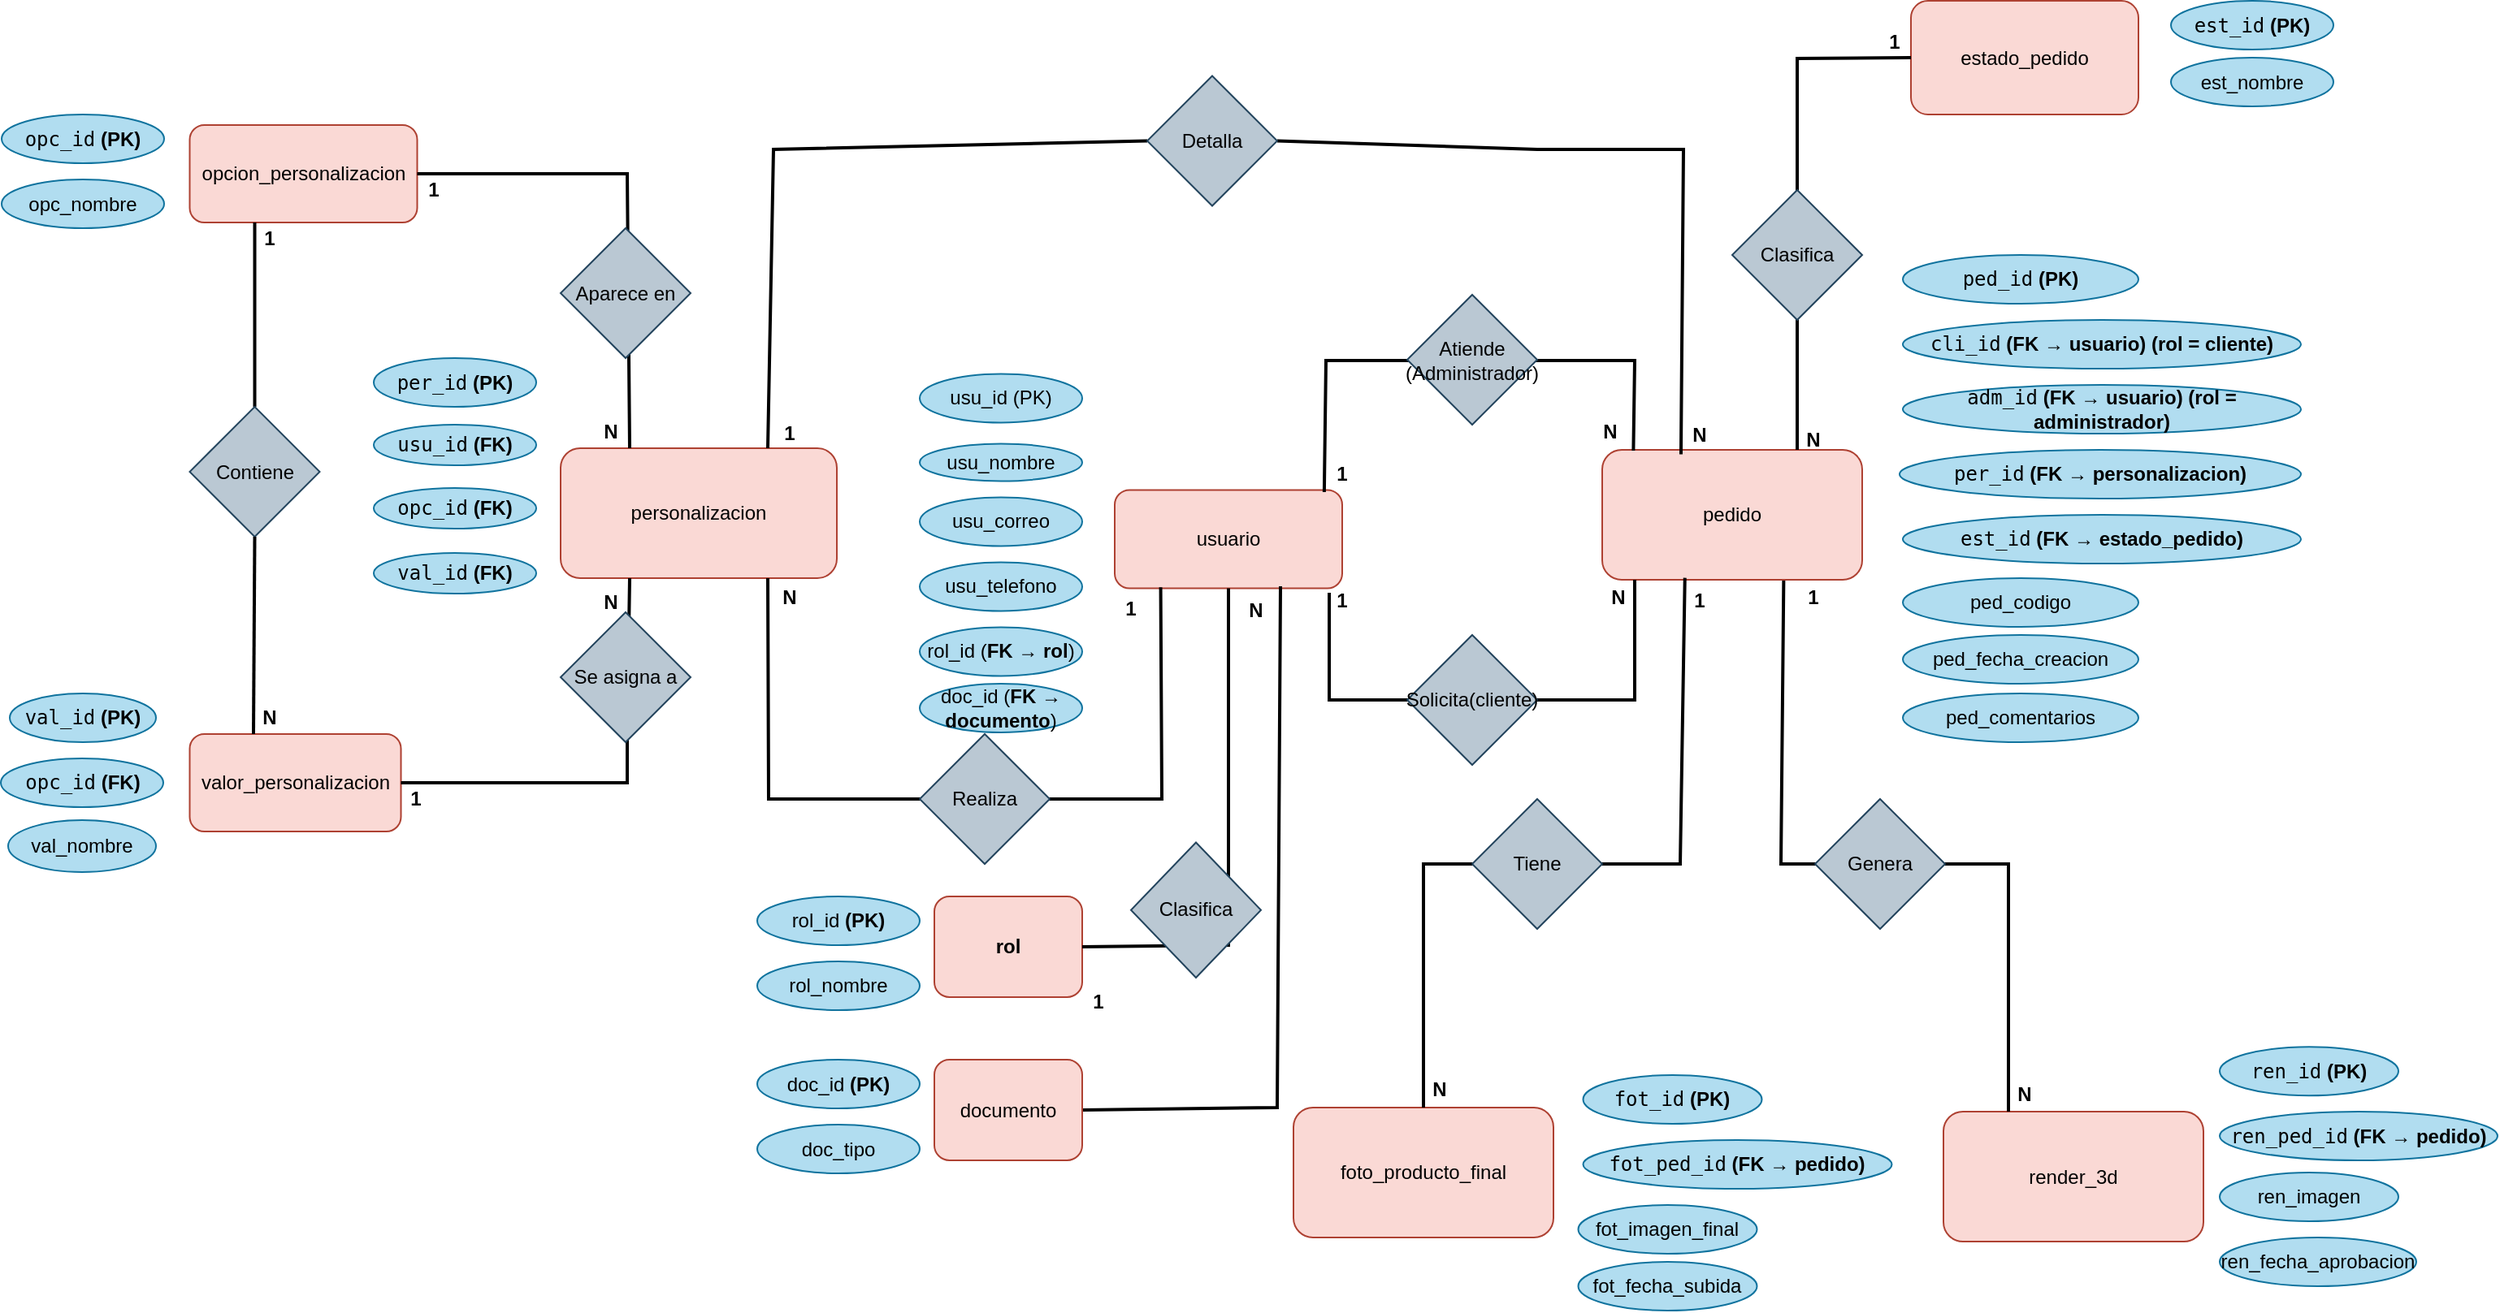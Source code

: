 <mxfile version="27.0.6">
  <diagram name="Página-1" id="IZ9aaX0CL8ISWYpzeLji">
    <mxGraphModel dx="1665" dy="1946" grid="1" gridSize="10" guides="1" tooltips="1" connect="1" arrows="1" fold="1" page="1" pageScale="1" pageWidth="827" pageHeight="1169" math="0" shadow="0">
      <root>
        <mxCell id="0" />
        <mxCell id="1" parent="0" />
        <mxCell id="XxPVWchY2s5UTxcfIhzu-47" style="edgeStyle=orthogonalEdgeStyle;rounded=0;orthogonalLoop=1;jettySize=auto;html=1;exitX=0.5;exitY=1;exitDx=0;exitDy=0;" parent="1" edge="1">
          <mxGeometry relative="1" as="geometry">
            <mxPoint x="972.75" y="-474.5" as="sourcePoint" />
            <mxPoint x="972.75" y="-474.5" as="targetPoint" />
          </mxGeometry>
        </mxCell>
        <mxCell id="C6trESYmQw4pcrg69I6m-8" value="&lt;div&gt;pedido&lt;/div&gt;" style="rounded=1;whiteSpace=wrap;html=1;fillColor=#fad9d5;strokeColor=#ae4132;" parent="1" vertex="1">
          <mxGeometry x="1070" y="-775" width="160" height="80" as="geometry" />
        </mxCell>
        <mxCell id="C6trESYmQw4pcrg69I6m-11" value="personalizacion" style="rounded=1;whiteSpace=wrap;html=1;fillColor=#fad9d5;strokeColor=#ae4132;" parent="1" vertex="1">
          <mxGeometry x="429" y="-776" width="170" height="80" as="geometry" />
        </mxCell>
        <mxCell id="C6trESYmQw4pcrg69I6m-14" value="&lt;div&gt;foto_producto_final&lt;/div&gt;" style="rounded=1;whiteSpace=wrap;html=1;fillColor=#fad9d5;strokeColor=#ae4132;" parent="1" vertex="1">
          <mxGeometry x="880" y="-370" width="160" height="80" as="geometry" />
        </mxCell>
        <mxCell id="C6trESYmQw4pcrg69I6m-17" value="&lt;div&gt;render_3d&lt;/div&gt;" style="rounded=1;whiteSpace=wrap;html=1;fillColor=#fad9d5;strokeColor=#ae4132;" parent="1" vertex="1">
          <mxGeometry x="1280" y="-367.5" width="160" height="80" as="geometry" />
        </mxCell>
        <mxCell id="C6trESYmQw4pcrg69I6m-18" value="&lt;div&gt;usuario&lt;/div&gt;" style="rounded=1;whiteSpace=wrap;html=1;fillColor=#fad9d5;strokeColor=#ae4132;" parent="1" vertex="1">
          <mxGeometry x="770" y="-750.25" width="140" height="60.5" as="geometry" />
        </mxCell>
        <mxCell id="C6trESYmQw4pcrg69I6m-19" value="usu_nombre" style="ellipse;whiteSpace=wrap;html=1;fillColor=#b1ddf0;strokeColor=#10739e;" parent="1" vertex="1">
          <mxGeometry x="650" y="-778.75" width="100" height="23" as="geometry" />
        </mxCell>
        <mxCell id="C6trESYmQw4pcrg69I6m-20" value="usu_correo" style="ellipse;whiteSpace=wrap;html=1;fillColor=#b1ddf0;strokeColor=#10739e;" parent="1" vertex="1">
          <mxGeometry x="650" y="-745.75" width="100" height="30" as="geometry" />
        </mxCell>
        <mxCell id="C6trESYmQw4pcrg69I6m-21" value="usu_telefono" style="ellipse;whiteSpace=wrap;html=1;fillColor=#b1ddf0;strokeColor=#10739e;" parent="1" vertex="1">
          <mxGeometry x="650" y="-705.75" width="100" height="30" as="geometry" />
        </mxCell>
        <mxCell id="C6trESYmQw4pcrg69I6m-22" value="usu_id (PK)" style="ellipse;whiteSpace=wrap;html=1;fillColor=#b1ddf0;strokeColor=#10739e;" parent="1" vertex="1">
          <mxGeometry x="650" y="-821.75" width="100" height="30" as="geometry" />
        </mxCell>
        <mxCell id="C6trESYmQw4pcrg69I6m-23" value="rol_id (&lt;b&gt;FK → rol&lt;/b&gt;)" style="ellipse;whiteSpace=wrap;html=1;fillColor=#b1ddf0;strokeColor=#10739e;" parent="1" vertex="1">
          <mxGeometry x="650" y="-665.75" width="100" height="30" as="geometry" />
        </mxCell>
        <mxCell id="C6trESYmQw4pcrg69I6m-24" value="&lt;code data-end=&quot;754&quot; data-start=&quot;746&quot;&gt;usu_id&lt;/code&gt; &lt;strong data-end=&quot;773&quot; data-start=&quot;755&quot;&gt;(FK)&lt;/strong&gt;" style="ellipse;whiteSpace=wrap;html=1;fillColor=#b1ddf0;strokeColor=#10739e;" parent="1" vertex="1">
          <mxGeometry x="314" y="-790.5" width="100" height="25" as="geometry" />
        </mxCell>
        <mxCell id="C6trESYmQw4pcrg69I6m-25" value="&lt;code data-end=&quot;786&quot; data-start=&quot;778&quot;&gt;opc_id&lt;/code&gt; &lt;strong data-end=&quot;820&quot; data-start=&quot;787&quot;&gt;(FK)&lt;/strong&gt;" style="ellipse;whiteSpace=wrap;html=1;fillColor=#b1ddf0;strokeColor=#10739e;" parent="1" vertex="1">
          <mxGeometry x="314" y="-751.5" width="100" height="25" as="geometry" />
        </mxCell>
        <mxCell id="C6trESYmQw4pcrg69I6m-26" value="&lt;code data-end=&quot;833&quot; data-start=&quot;825&quot;&gt;val_id&lt;/code&gt; &lt;strong data-end=&quot;866&quot; data-start=&quot;834&quot;&gt;(FK&lt;/strong&gt;&lt;strong style=&quot;background-color: transparent; color: light-dark(rgb(0, 0, 0), rgb(255, 255, 255));&quot; data-end=&quot;866&quot; data-start=&quot;834&quot;&gt;)&lt;/strong&gt;" style="ellipse;whiteSpace=wrap;html=1;fillColor=#b1ddf0;strokeColor=#10739e;" parent="1" vertex="1">
          <mxGeometry x="314" y="-711.5" width="100" height="25" as="geometry" />
        </mxCell>
        <mxCell id="C6trESYmQw4pcrg69I6m-27" value="&lt;code data-end=&quot;732&quot; data-start=&quot;724&quot;&gt;per_id&lt;/code&gt; &lt;strong data-end=&quot;741&quot; data-start=&quot;733&quot;&gt;(PK)&lt;/strong&gt;" style="ellipse;whiteSpace=wrap;html=1;fillColor=#b1ddf0;strokeColor=#10739e;" parent="1" vertex="1">
          <mxGeometry x="314" y="-831.5" width="100" height="30" as="geometry" />
        </mxCell>
        <mxCell id="C6trESYmQw4pcrg69I6m-29" value="&lt;code data-end=&quot;1222&quot; data-start=&quot;1214&quot;&gt;ren_id&lt;/code&gt; &lt;strong data-end=&quot;1231&quot; data-start=&quot;1223&quot;&gt;(PK)&lt;/strong&gt;" style="ellipse;whiteSpace=wrap;html=1;fillColor=#b1ddf0;strokeColor=#10739e;" parent="1" vertex="1">
          <mxGeometry x="1450" y="-407.38" width="110" height="30" as="geometry" />
        </mxCell>
        <mxCell id="C6trESYmQw4pcrg69I6m-30" value="ren_imagen" style="ellipse;whiteSpace=wrap;html=1;fillColor=#b1ddf0;strokeColor=#10739e;" parent="1" vertex="1">
          <mxGeometry x="1450" y="-330" width="110" height="30" as="geometry" />
        </mxCell>
        <mxCell id="C6trESYmQw4pcrg69I6m-31" value="ren_fecha_aprobacion" style="ellipse;whiteSpace=wrap;html=1;fillColor=#b1ddf0;strokeColor=#10739e;" parent="1" vertex="1">
          <mxGeometry x="1450" y="-290" width="121" height="30" as="geometry" />
        </mxCell>
        <mxCell id="C6trESYmQw4pcrg69I6m-32" value="&lt;code data-end=&quot;969&quot; data-start=&quot;961&quot;&gt;ped_id&lt;/code&gt; &lt;strong data-end=&quot;978&quot; data-start=&quot;970&quot;&gt;(PK)&lt;/strong&gt;" style="ellipse;whiteSpace=wrap;html=1;fillColor=#b1ddf0;strokeColor=#10739e;" parent="1" vertex="1">
          <mxGeometry x="1255" y="-895" width="145" height="30" as="geometry" />
        </mxCell>
        <mxCell id="C6trESYmQw4pcrg69I6m-33" value="&lt;code data-end=&quot;991&quot; data-start=&quot;983&quot;&gt;cli_id&lt;/code&gt;&amp;nbsp;&lt;b&gt;(FK → usuario) (rol = cliente)&lt;/b&gt;" style="ellipse;whiteSpace=wrap;html=1;fillColor=#b1ddf0;strokeColor=#10739e;" parent="1" vertex="1">
          <mxGeometry x="1255" y="-855" width="245" height="30" as="geometry" />
        </mxCell>
        <mxCell id="C6trESYmQw4pcrg69I6m-34" value="&lt;code data-end=&quot;1248&quot; data-start=&quot;1236&quot;&gt;ren_ped_id&lt;/code&gt; &lt;strong data-end=&quot;1266&quot; data-start=&quot;1249&quot;&gt;(FK → pedido)&lt;/strong&gt;" style="ellipse;whiteSpace=wrap;html=1;fillColor=#b1ddf0;strokeColor=#10739e;" parent="1" vertex="1">
          <mxGeometry x="1450" y="-367.5" width="171" height="30" as="geometry" />
        </mxCell>
        <mxCell id="C6trESYmQw4pcrg69I6m-35" value="&lt;code data-end=&quot;1023&quot; data-start=&quot;1015&quot;&gt;adm_id&lt;/code&gt; &lt;strong data-end=&quot;1042&quot; data-start=&quot;1024&quot;&gt;(FK → usuario) (rol = administrador)&lt;/strong&gt;" style="ellipse;whiteSpace=wrap;html=1;fillColor=#b1ddf0;strokeColor=#10739e;" parent="1" vertex="1">
          <mxGeometry x="1255" y="-815" width="245" height="30" as="geometry" />
        </mxCell>
        <mxCell id="C6trESYmQw4pcrg69I6m-36" value="&lt;code data-end=&quot;1055&quot; data-start=&quot;1047&quot;&gt;per_id&lt;/code&gt;&amp;nbsp;&lt;b&gt;(FK → personalizacion)&lt;/b&gt;" style="ellipse;whiteSpace=wrap;html=1;fillColor=#b1ddf0;strokeColor=#10739e;" parent="1" vertex="1">
          <mxGeometry x="1253" y="-775" width="247" height="30" as="geometry" />
        </mxCell>
        <mxCell id="C6trESYmQw4pcrg69I6m-37" value="&lt;code data-end=&quot;1095&quot; data-start=&quot;1087&quot;&gt;est_id&lt;/code&gt; &lt;strong data-end=&quot;1120&quot; data-start=&quot;1096&quot;&gt;(FK → estado_pedido)&lt;/strong&gt;" style="ellipse;whiteSpace=wrap;html=1;fillColor=#b1ddf0;strokeColor=#10739e;" parent="1" vertex="1">
          <mxGeometry x="1255" y="-735" width="245" height="30" as="geometry" />
        </mxCell>
        <mxCell id="C6trESYmQw4pcrg69I6m-38" value="&lt;code data-end=&quot;1394&quot; data-start=&quot;1386&quot;&gt;fot_id&lt;/code&gt; &lt;strong data-end=&quot;1403&quot; data-start=&quot;1395&quot;&gt;(PK)&lt;/strong&gt;" style="ellipse;whiteSpace=wrap;html=1;fillColor=#b1ddf0;strokeColor=#10739e;" parent="1" vertex="1">
          <mxGeometry x="1058.25" y="-390" width="110" height="30" as="geometry" />
        </mxCell>
        <mxCell id="C6trESYmQw4pcrg69I6m-39" value="&lt;code data-end=&quot;1420&quot; data-start=&quot;1408&quot;&gt;fot_ped_id&lt;/code&gt; &lt;strong data-end=&quot;1438&quot; data-start=&quot;1421&quot;&gt;(FK → pedido)&lt;/strong&gt;" style="ellipse;whiteSpace=wrap;html=1;fillColor=#b1ddf0;strokeColor=#10739e;" parent="1" vertex="1">
          <mxGeometry x="1058.25" y="-350" width="190" height="30" as="geometry" />
        </mxCell>
        <mxCell id="C6trESYmQw4pcrg69I6m-40" value="fot_imagen_final" style="ellipse;whiteSpace=wrap;html=1;fillColor=#b1ddf0;strokeColor=#10739e;" parent="1" vertex="1">
          <mxGeometry x="1055.25" y="-310" width="110" height="30" as="geometry" />
        </mxCell>
        <mxCell id="C6trESYmQw4pcrg69I6m-41" value="fot_fecha_subida" style="ellipse;whiteSpace=wrap;html=1;fillColor=#b1ddf0;strokeColor=#10739e;" parent="1" vertex="1">
          <mxGeometry x="1055.25" y="-275" width="110" height="30" as="geometry" />
        </mxCell>
        <mxCell id="C6trESYmQw4pcrg69I6m-53" value="&lt;div&gt;opcion_personalizacion&lt;/div&gt;" style="rounded=1;whiteSpace=wrap;html=1;fillColor=#fad9d5;strokeColor=#ae4132;" parent="1" vertex="1">
          <mxGeometry x="200.75" y="-975" width="140" height="60" as="geometry" />
        </mxCell>
        <mxCell id="C6trESYmQw4pcrg69I6m-54" value="&lt;code data-end=&quot;535&quot; data-start=&quot;527&quot;&gt;opc_id&lt;/code&gt; &lt;strong data-end=&quot;544&quot; data-start=&quot;536&quot;&gt;(PK)&lt;/strong&gt;" style="ellipse;whiteSpace=wrap;html=1;fillColor=#b1ddf0;strokeColor=#10739e;" parent="1" vertex="1">
          <mxGeometry x="85" y="-981.5" width="100" height="30" as="geometry" />
        </mxCell>
        <mxCell id="C6trESYmQw4pcrg69I6m-57" value="opc_nombre" style="ellipse;whiteSpace=wrap;html=1;fillColor=#b1ddf0;strokeColor=#10739e;" parent="1" vertex="1">
          <mxGeometry x="85" y="-941.5" width="100" height="30" as="geometry" />
        </mxCell>
        <mxCell id="C6trESYmQw4pcrg69I6m-59" value="&lt;div&gt;valor_personalizacion&lt;/div&gt;" style="rounded=1;whiteSpace=wrap;html=1;fillColor=#fad9d5;strokeColor=#ae4132;" parent="1" vertex="1">
          <mxGeometry x="200.75" y="-600" width="130" height="60" as="geometry" />
        </mxCell>
        <mxCell id="C6trESYmQw4pcrg69I6m-61" value="&lt;code data-end=&quot;613&quot; data-start=&quot;605&quot;&gt;val_id&lt;/code&gt; &lt;strong data-end=&quot;622&quot; data-start=&quot;614&quot;&gt;(PK)&lt;/strong&gt;" style="ellipse;whiteSpace=wrap;html=1;fillColor=#b1ddf0;strokeColor=#10739e;" parent="1" vertex="1">
          <mxGeometry x="90" y="-625" width="90" height="30" as="geometry" />
        </mxCell>
        <mxCell id="C6trESYmQw4pcrg69I6m-62" value="&lt;code data-end=&quot;635&quot; data-start=&quot;627&quot;&gt;opc_id&lt;/code&gt; &lt;strong data-end=&quot;669&quot; data-start=&quot;636&quot;&gt;(FK)&lt;/strong&gt;" style="ellipse;whiteSpace=wrap;html=1;fillColor=#b1ddf0;strokeColor=#10739e;" parent="1" vertex="1">
          <mxGeometry x="84.5" y="-585" width="100" height="30" as="geometry" />
        </mxCell>
        <mxCell id="C6trESYmQw4pcrg69I6m-65" value="val_nombre" style="ellipse;whiteSpace=wrap;html=1;fillColor=#b1ddf0;strokeColor=#10739e;" parent="1" vertex="1">
          <mxGeometry x="89" y="-547" width="91" height="32" as="geometry" />
        </mxCell>
        <mxCell id="C6trESYmQw4pcrg69I6m-69" value="" style="endArrow=none;html=1;rounded=0;strokeWidth=2;exitX=0.25;exitY=1;exitDx=0;exitDy=0;entryX=1;entryY=0.5;entryDx=0;entryDy=0;startFill=0;" parent="1" source="C6trESYmQw4pcrg69I6m-11" target="C6trESYmQw4pcrg69I6m-59" edge="1">
          <mxGeometry width="50" height="50" relative="1" as="geometry">
            <mxPoint x="440" y="-480" as="sourcePoint" />
            <mxPoint x="360" y="-460" as="targetPoint" />
            <Array as="points">
              <mxPoint x="470" y="-600" />
              <mxPoint x="470" y="-570" />
            </Array>
          </mxGeometry>
        </mxCell>
        <mxCell id="C6trESYmQw4pcrg69I6m-71" value="" style="endArrow=none;html=1;rounded=0;strokeWidth=2;entryX=1;entryY=0.5;entryDx=0;entryDy=0;exitX=0.25;exitY=0;exitDx=0;exitDy=0;startFill=0;" parent="1" source="C6trESYmQw4pcrg69I6m-11" target="C6trESYmQw4pcrg69I6m-53" edge="1">
          <mxGeometry width="50" height="50" relative="1" as="geometry">
            <mxPoint x="470" y="-803" as="sourcePoint" />
            <mxPoint x="360" y="-590" as="targetPoint" />
            <Array as="points">
              <mxPoint x="470" y="-945" />
              <mxPoint x="390" y="-945" />
            </Array>
          </mxGeometry>
        </mxCell>
        <mxCell id="iTw_0Gi6TsxQGqDamsl1-1" value="estado_pedido" style="rounded=1;whiteSpace=wrap;html=1;fillColor=#fad9d5;strokeColor=#ae4132;" parent="1" vertex="1">
          <mxGeometry x="1260" y="-1051.5" width="140" height="70" as="geometry" />
        </mxCell>
        <mxCell id="iTw_0Gi6TsxQGqDamsl1-2" value="" style="endArrow=none;html=1;rounded=0;exitX=0.75;exitY=0;exitDx=0;exitDy=0;strokeWidth=2;entryX=0;entryY=0.5;entryDx=0;entryDy=0;startFill=0;" parent="1" source="C6trESYmQw4pcrg69I6m-8" target="iTw_0Gi6TsxQGqDamsl1-1" edge="1">
          <mxGeometry width="50" height="50" relative="1" as="geometry">
            <mxPoint x="1100" y="-1010" as="sourcePoint" />
            <mxPoint x="1320" y="-955" as="targetPoint" />
            <Array as="points">
              <mxPoint x="1190" y="-1016" />
            </Array>
          </mxGeometry>
        </mxCell>
        <mxCell id="iTw_0Gi6TsxQGqDamsl1-3" value="&lt;code data-end=&quot;908&quot; data-start=&quot;900&quot;&gt;est_id&lt;/code&gt; &lt;strong data-end=&quot;917&quot; data-start=&quot;909&quot;&gt;(PK)&lt;/strong&gt;" style="ellipse;whiteSpace=wrap;html=1;fillColor=#b1ddf0;strokeColor=#10739e;" parent="1" vertex="1">
          <mxGeometry x="1420" y="-1051.5" width="100" height="30" as="geometry" />
        </mxCell>
        <mxCell id="iTw_0Gi6TsxQGqDamsl1-4" value="est_nombre" style="ellipse;whiteSpace=wrap;html=1;fillColor=#b1ddf0;strokeColor=#10739e;" parent="1" vertex="1">
          <mxGeometry x="1420" y="-1016.5" width="100" height="30" as="geometry" />
        </mxCell>
        <mxCell id="iTw_0Gi6TsxQGqDamsl1-22" style="edgeStyle=orthogonalEdgeStyle;rounded=0;orthogonalLoop=1;jettySize=auto;html=1;exitX=0.5;exitY=1;exitDx=0;exitDy=0;" parent="1" source="C6trESYmQw4pcrg69I6m-53" target="C6trESYmQw4pcrg69I6m-53" edge="1">
          <mxGeometry relative="1" as="geometry" />
        </mxCell>
        <mxCell id="bpK82tE5_ITDEP0XPywQ-1" value="ped_codigo" style="ellipse;whiteSpace=wrap;html=1;fillColor=#b1ddf0;strokeColor=#10739e;" parent="1" vertex="1">
          <mxGeometry x="1255" y="-696" width="145" height="30" as="geometry" />
        </mxCell>
        <mxCell id="bpK82tE5_ITDEP0XPywQ-2" value="ped_fecha_creacion" style="ellipse;whiteSpace=wrap;html=1;fillColor=#b1ddf0;strokeColor=#10739e;" parent="1" vertex="1">
          <mxGeometry x="1255" y="-661" width="145" height="30" as="geometry" />
        </mxCell>
        <mxCell id="bpK82tE5_ITDEP0XPywQ-3" value="ped_comentarios" style="ellipse;whiteSpace=wrap;html=1;fillColor=#b1ddf0;strokeColor=#10739e;" parent="1" vertex="1">
          <mxGeometry x="1255" y="-625" width="145" height="30" as="geometry" />
        </mxCell>
        <mxCell id="bpK82tE5_ITDEP0XPywQ-11" value="Aparece en" style="rhombus;whiteSpace=wrap;html=1;fillColor=#bac8d3;strokeColor=#23445d;" parent="1" vertex="1">
          <mxGeometry x="429" y="-911.5" width="80" height="80" as="geometry" />
        </mxCell>
        <mxCell id="bpK82tE5_ITDEP0XPywQ-13" value="Se asigna a" style="rhombus;whiteSpace=wrap;html=1;fillColor=#bac8d3;strokeColor=#23445d;" parent="1" vertex="1">
          <mxGeometry x="429" y="-675" width="80" height="80" as="geometry" />
        </mxCell>
        <mxCell id="puTCxptpzCIVoUaB8R5G-12" value="" style="endArrow=none;html=1;rounded=0;strokeWidth=2;entryX=0.75;entryY=1;entryDx=0;entryDy=0;exitX=0.202;exitY=0.99;exitDx=0;exitDy=0;exitPerimeter=0;" parent="1" source="C6trESYmQw4pcrg69I6m-18" target="C6trESYmQw4pcrg69I6m-11" edge="1">
          <mxGeometry width="50" height="50" relative="1" as="geometry">
            <mxPoint x="800" y="-680" as="sourcePoint" />
            <mxPoint x="570" y="-680" as="targetPoint" />
            <Array as="points">
              <mxPoint x="799" y="-560" />
              <mxPoint x="557" y="-560" />
            </Array>
          </mxGeometry>
        </mxCell>
        <mxCell id="puTCxptpzCIVoUaB8R5G-30" value="" style="endArrow=none;html=1;rounded=0;exitX=0.5;exitY=0;exitDx=0;exitDy=0;strokeWidth=2;entryX=0.25;entryY=1;entryDx=0;entryDy=0;startFill=0;" parent="1" source="puTCxptpzCIVoUaB8R5G-23" edge="1">
          <mxGeometry width="50" height="50" relative="1" as="geometry">
            <mxPoint x="238.25" y="-600" as="sourcePoint" />
            <mxPoint x="240.75" y="-915" as="targetPoint" />
            <Array as="points" />
          </mxGeometry>
        </mxCell>
        <mxCell id="puTCxptpzCIVoUaB8R5G-23" value="Contiene" style="rhombus;whiteSpace=wrap;html=1;fillColor=#bac8d3;strokeColor=#23445d;" parent="1" vertex="1">
          <mxGeometry x="200.75" y="-801.5" width="80" height="80" as="geometry" />
        </mxCell>
        <mxCell id="puTCxptpzCIVoUaB8R5G-33" value="" style="endArrow=none;html=1;rounded=0;strokeWidth=2;exitX=0.5;exitY=1;exitDx=0;exitDy=0;" parent="1" source="puTCxptpzCIVoUaB8R5G-23" edge="1">
          <mxGeometry width="50" height="50" relative="1" as="geometry">
            <mxPoint x="230" y="-679" as="sourcePoint" />
            <mxPoint x="240" y="-600" as="targetPoint" />
            <Array as="points" />
          </mxGeometry>
        </mxCell>
        <mxCell id="puTCxptpzCIVoUaB8R5G-35" value="" style="endArrow=none;html=1;rounded=0;strokeWidth=2;startFill=0;entryX=0.75;entryY=0;entryDx=0;entryDy=0;exitX=0;exitY=0.5;exitDx=0;exitDy=0;" parent="1" source="F0goPvFGiSVc08ykn2L--41" target="C6trESYmQw4pcrg69I6m-11" edge="1">
          <mxGeometry width="50" height="50" relative="1" as="geometry">
            <mxPoint x="560" y="-955" as="sourcePoint" />
            <mxPoint x="560" y="-800" as="targetPoint" />
            <Array as="points">
              <mxPoint x="560" y="-960" />
            </Array>
          </mxGeometry>
        </mxCell>
        <mxCell id="F0goPvFGiSVc08ykn2L--1" value="rol" style="rounded=1;whiteSpace=wrap;html=1;fillColor=#fad9d5;strokeColor=#ae4132;fontStyle=1" parent="1" vertex="1">
          <mxGeometry x="659" y="-500" width="91" height="62" as="geometry" />
        </mxCell>
        <mxCell id="F0goPvFGiSVc08ykn2L--2" value="rol_id &lt;b&gt;(PK)&lt;/b&gt;" style="ellipse;whiteSpace=wrap;html=1;fillColor=#b1ddf0;strokeColor=#10739e;" parent="1" vertex="1">
          <mxGeometry x="550" y="-500" width="100" height="30" as="geometry" />
        </mxCell>
        <mxCell id="F0goPvFGiSVc08ykn2L--3" value="rol_nombre" style="ellipse;whiteSpace=wrap;html=1;fillColor=#b1ddf0;strokeColor=#10739e;" parent="1" vertex="1">
          <mxGeometry x="550" y="-460" width="100" height="30" as="geometry" />
        </mxCell>
        <mxCell id="F0goPvFGiSVc08ykn2L--8" value="" style="endArrow=none;html=1;rounded=0;strokeWidth=2;exitX=0.75;exitY=0;exitDx=0;exitDy=0;entryX=0.943;entryY=1.045;entryDx=0;entryDy=0;entryPerimeter=0;" parent="1" source="F0goPvFGiSVc08ykn2L--28" target="C6trESYmQw4pcrg69I6m-18" edge="1">
          <mxGeometry width="50" height="50" relative="1" as="geometry">
            <mxPoint x="950" y="-621" as="sourcePoint" />
            <mxPoint x="870" y="-681.5" as="targetPoint" />
            <Array as="points">
              <mxPoint x="1090" y="-621" />
              <mxPoint x="902" y="-621" />
            </Array>
          </mxGeometry>
        </mxCell>
        <mxCell id="F0goPvFGiSVc08ykn2L--9" value="" style="endArrow=none;html=1;rounded=0;strokeWidth=2;entryX=0.921;entryY=0.021;entryDx=0;entryDy=0;entryPerimeter=0;exitX=0.12;exitY=0.006;exitDx=0;exitDy=0;exitPerimeter=0;" parent="1" source="C6trESYmQw4pcrg69I6m-8" target="C6trESYmQw4pcrg69I6m-18" edge="1">
          <mxGeometry width="50" height="50" relative="1" as="geometry">
            <mxPoint x="1090" y="-780" as="sourcePoint" />
            <mxPoint x="910" y="-760" as="targetPoint" />
            <Array as="points">
              <mxPoint x="1090" y="-830" />
              <mxPoint x="900" y="-830" />
            </Array>
          </mxGeometry>
        </mxCell>
        <mxCell id="F0goPvFGiSVc08ykn2L--15" value="Atiende (Administrador)" style="rhombus;whiteSpace=wrap;html=1;fillColor=#bac8d3;strokeColor=#23445d;" parent="1" vertex="1">
          <mxGeometry x="950" y="-870.5" width="80" height="80" as="geometry" />
        </mxCell>
        <mxCell id="F0goPvFGiSVc08ykn2L--16" value="Solicita(cliente)" style="rhombus;whiteSpace=wrap;html=1;fillColor=#bac8d3;strokeColor=#23445d;" parent="1" vertex="1">
          <mxGeometry x="950" y="-661" width="80" height="80" as="geometry" />
        </mxCell>
        <mxCell id="F0goPvFGiSVc08ykn2L--17" value="" style="endArrow=none;html=1;rounded=0;strokeWidth=2;exitX=0.5;exitY=1;exitDx=0;exitDy=0;entryX=1;entryY=0.5;entryDx=0;entryDy=0;" parent="1" source="C6trESYmQw4pcrg69I6m-18" target="F0goPvFGiSVc08ykn2L--1" edge="1">
          <mxGeometry width="50" height="50" relative="1" as="geometry">
            <mxPoint x="840" y="-686.5" as="sourcePoint" />
            <mxPoint x="745.5" y="-415.75" as="targetPoint" />
            <Array as="points">
              <mxPoint x="840" y="-470" />
            </Array>
          </mxGeometry>
        </mxCell>
        <mxCell id="F0goPvFGiSVc08ykn2L--14" value="Clasifica" style="rhombus;whiteSpace=wrap;html=1;strokeColor=#23445d;fillColor=#bac8d3;" parent="1" vertex="1">
          <mxGeometry x="780" y="-533.25" width="80" height="83.25" as="geometry" />
        </mxCell>
        <mxCell id="F0goPvFGiSVc08ykn2L--20" value="Realiza" style="rhombus;whiteSpace=wrap;html=1;fillColor=#bac8d3;strokeColor=#23445d;" parent="1" vertex="1">
          <mxGeometry x="650" y="-600" width="80" height="80" as="geometry" />
        </mxCell>
        <mxCell id="F0goPvFGiSVc08ykn2L--22" value="&lt;b&gt;1&lt;/b&gt;" style="text;html=1;align=center;verticalAlign=middle;whiteSpace=wrap;rounded=0;" parent="1" vertex="1">
          <mxGeometry x="730" y="-450" width="60" height="30" as="geometry" />
        </mxCell>
        <mxCell id="F0goPvFGiSVc08ykn2L--24" value="&lt;b&gt;N&lt;/b&gt;" style="text;html=1;align=center;verticalAlign=middle;whiteSpace=wrap;rounded=0;" parent="1" vertex="1">
          <mxGeometry x="827" y="-691" width="60" height="30" as="geometry" />
        </mxCell>
        <mxCell id="F0goPvFGiSVc08ykn2L--25" value="&lt;b&gt;1&lt;/b&gt;" style="text;html=1;align=center;verticalAlign=middle;whiteSpace=wrap;rounded=0;" parent="1" vertex="1">
          <mxGeometry x="890" y="-691.75" width="40" height="19.75" as="geometry" />
        </mxCell>
        <mxCell id="F0goPvFGiSVc08ykn2L--26" value="&lt;b&gt;1&lt;/b&gt;" style="text;html=1;align=center;verticalAlign=middle;whiteSpace=wrap;rounded=0;" parent="1" vertex="1">
          <mxGeometry x="890" y="-769.88" width="40" height="19.75" as="geometry" />
        </mxCell>
        <mxCell id="F0goPvFGiSVc08ykn2L--27" value="&lt;b&gt;N&lt;/b&gt;" style="text;html=1;align=center;verticalAlign=middle;whiteSpace=wrap;rounded=0;" parent="1" vertex="1">
          <mxGeometry x="1055.25" y="-796.5" width="40" height="21.5" as="geometry" />
        </mxCell>
        <mxCell id="F0goPvFGiSVc08ykn2L--28" value="&lt;b&gt;N&lt;/b&gt;" style="text;html=1;align=center;verticalAlign=middle;whiteSpace=wrap;rounded=0;" parent="1" vertex="1">
          <mxGeometry x="1060" y="-695" width="40" height="21.5" as="geometry" />
        </mxCell>
        <mxCell id="F0goPvFGiSVc08ykn2L--29" value="&lt;b&gt;1&lt;/b&gt;" style="text;html=1;align=center;verticalAlign=middle;whiteSpace=wrap;rounded=0;" parent="1" vertex="1">
          <mxGeometry x="760" y="-686.5" width="40" height="19.75" as="geometry" />
        </mxCell>
        <mxCell id="F0goPvFGiSVc08ykn2L--30" value="&lt;b&gt;N&lt;/b&gt;" style="text;html=1;align=center;verticalAlign=middle;whiteSpace=wrap;rounded=0;" parent="1" vertex="1">
          <mxGeometry x="550" y="-695" width="40" height="21.5" as="geometry" />
        </mxCell>
        <mxCell id="F0goPvFGiSVc08ykn2L--31" value="&lt;b&gt;1&lt;/b&gt;" style="text;html=1;align=center;verticalAlign=middle;whiteSpace=wrap;rounded=0;" parent="1" vertex="1">
          <mxGeometry x="330.75" y="-945" width="40" height="19.75" as="geometry" />
        </mxCell>
        <mxCell id="F0goPvFGiSVc08ykn2L--32" value="&lt;b&gt;1&lt;/b&gt;" style="text;html=1;align=center;verticalAlign=middle;whiteSpace=wrap;rounded=0;" parent="1" vertex="1">
          <mxGeometry x="230" y="-914.87" width="40" height="19.75" as="geometry" />
        </mxCell>
        <mxCell id="F0goPvFGiSVc08ykn2L--33" value="&lt;b&gt;1&lt;/b&gt;" style="text;html=1;align=center;verticalAlign=middle;whiteSpace=wrap;rounded=0;" parent="1" vertex="1">
          <mxGeometry x="320" y="-569.87" width="40" height="19.75" as="geometry" />
        </mxCell>
        <mxCell id="F0goPvFGiSVc08ykn2L--34" value="&lt;b&gt;N&lt;/b&gt;" style="text;html=1;align=center;verticalAlign=middle;whiteSpace=wrap;rounded=0;" parent="1" vertex="1">
          <mxGeometry x="230" y="-620.75" width="40" height="21.5" as="geometry" />
        </mxCell>
        <mxCell id="F0goPvFGiSVc08ykn2L--35" value="&lt;b&gt;N&lt;/b&gt;" style="text;html=1;align=center;verticalAlign=middle;whiteSpace=wrap;rounded=0;" parent="1" vertex="1">
          <mxGeometry x="440" y="-796.5" width="40" height="21.5" as="geometry" />
        </mxCell>
        <mxCell id="F0goPvFGiSVc08ykn2L--36" value="&lt;b&gt;N&lt;/b&gt;" style="text;html=1;align=center;verticalAlign=middle;whiteSpace=wrap;rounded=0;" parent="1" vertex="1">
          <mxGeometry x="440" y="-691.75" width="40" height="21.5" as="geometry" />
        </mxCell>
        <mxCell id="F0goPvFGiSVc08ykn2L--38" value="&lt;b&gt;1&lt;/b&gt;" style="text;html=1;align=center;verticalAlign=middle;whiteSpace=wrap;rounded=0;" parent="1" vertex="1">
          <mxGeometry x="1230" y="-1036.25" width="40" height="19.75" as="geometry" />
        </mxCell>
        <mxCell id="F0goPvFGiSVc08ykn2L--39" value="&lt;b&gt;N&lt;/b&gt;" style="text;html=1;align=center;verticalAlign=middle;whiteSpace=wrap;rounded=0;" parent="1" vertex="1">
          <mxGeometry x="1180" y="-791.38" width="40" height="21.5" as="geometry" />
        </mxCell>
        <mxCell id="F0goPvFGiSVc08ykn2L--40" value="Clasifica" style="rhombus;whiteSpace=wrap;html=1;fillColor=#bac8d3;strokeColor=#23445d;" parent="1" vertex="1">
          <mxGeometry x="1150" y="-935" width="80" height="80" as="geometry" />
        </mxCell>
        <mxCell id="F0goPvFGiSVc08ykn2L--42" value="&lt;b&gt;1&lt;/b&gt;" style="text;html=1;align=center;verticalAlign=middle;whiteSpace=wrap;rounded=0;" parent="1" vertex="1">
          <mxGeometry x="550" y="-794.75" width="40" height="19.75" as="geometry" />
        </mxCell>
        <mxCell id="F0goPvFGiSVc08ykn2L--43" value="&lt;b&gt;N&lt;/b&gt;" style="text;html=1;align=center;verticalAlign=middle;whiteSpace=wrap;rounded=0;" parent="1" vertex="1">
          <mxGeometry x="1110" y="-794.75" width="40" height="21.5" as="geometry" />
        </mxCell>
        <mxCell id="F0goPvFGiSVc08ykn2L--44" value="" style="endArrow=none;html=1;rounded=0;strokeWidth=2;startFill=0;exitX=0.303;exitY=0.035;exitDx=0;exitDy=0;exitPerimeter=0;entryX=1;entryY=0.5;entryDx=0;entryDy=0;" parent="1" source="C6trESYmQw4pcrg69I6m-8" target="F0goPvFGiSVc08ykn2L--41" edge="1">
          <mxGeometry width="50" height="50" relative="1" as="geometry">
            <mxPoint x="1118" y="-772" as="sourcePoint" />
            <mxPoint x="640" y="-1060" as="targetPoint" />
            <Array as="points">
              <mxPoint x="1120" y="-960" />
              <mxPoint x="1030" y="-960" />
            </Array>
          </mxGeometry>
        </mxCell>
        <mxCell id="F0goPvFGiSVc08ykn2L--41" value="Detalla" style="rhombus;whiteSpace=wrap;html=1;fillColor=#bac8d3;strokeColor=#23445d;" parent="1" vertex="1">
          <mxGeometry x="790" y="-1005.25" width="80" height="80" as="geometry" />
        </mxCell>
        <mxCell id="F0goPvFGiSVc08ykn2L--45" value="" style="endArrow=none;html=1;rounded=0;strokeWidth=2;entryX=0.5;entryY=0;entryDx=0;entryDy=0;exitX=0.318;exitY=0.985;exitDx=0;exitDy=0;exitPerimeter=0;" parent="1" source="C6trESYmQw4pcrg69I6m-8" target="C6trESYmQw4pcrg69I6m-14" edge="1">
          <mxGeometry width="50" height="50" relative="1" as="geometry">
            <mxPoint x="1118" y="-690" as="sourcePoint" />
            <mxPoint x="912" y="-677" as="targetPoint" />
            <Array as="points">
              <mxPoint x="1118" y="-520" />
              <mxPoint x="960" y="-520" />
              <mxPoint x="960" y="-420" />
            </Array>
          </mxGeometry>
        </mxCell>
        <mxCell id="F0goPvFGiSVc08ykn2L--46" value="" style="endArrow=none;html=1;rounded=0;strokeWidth=2;entryX=0.25;entryY=0;entryDx=0;entryDy=0;exitX=0.698;exitY=1.006;exitDx=0;exitDy=0;exitPerimeter=0;" parent="1" source="C6trESYmQw4pcrg69I6m-8" target="C6trESYmQw4pcrg69I6m-17" edge="1">
          <mxGeometry width="50" height="50" relative="1" as="geometry">
            <mxPoint x="1180" y="-690" as="sourcePoint" />
            <mxPoint x="970" y="-360" as="targetPoint" />
            <Array as="points">
              <mxPoint x="1180" y="-520" />
              <mxPoint x="1320" y="-520" />
            </Array>
          </mxGeometry>
        </mxCell>
        <mxCell id="bpK82tE5_ITDEP0XPywQ-15" value="Tiene" style="rhombus;whiteSpace=wrap;html=1;fillColor=#bac8d3;strokeColor=#23445d;" parent="1" vertex="1">
          <mxGeometry x="990" y="-560" width="80" height="80" as="geometry" />
        </mxCell>
        <mxCell id="C6trESYmQw4pcrg69I6m-52" value="Genera" style="rhombus;whiteSpace=wrap;html=1;fillColor=#bac8d3;strokeColor=#23445d;" parent="1" vertex="1">
          <mxGeometry x="1201" y="-560" width="80" height="80" as="geometry" />
        </mxCell>
        <mxCell id="mot-FWFG-TVbIex8godZ-1" value="&lt;b&gt;1&lt;/b&gt;" style="text;html=1;align=center;verticalAlign=middle;whiteSpace=wrap;rounded=0;" parent="1" vertex="1">
          <mxGeometry x="1110" y="-691.75" width="40" height="19.75" as="geometry" />
        </mxCell>
        <mxCell id="mot-FWFG-TVbIex8godZ-2" value="&lt;b&gt;1&lt;/b&gt;" style="text;html=1;align=center;verticalAlign=middle;whiteSpace=wrap;rounded=0;" parent="1" vertex="1">
          <mxGeometry x="1180" y="-694.12" width="40" height="19.75" as="geometry" />
        </mxCell>
        <mxCell id="mot-FWFG-TVbIex8godZ-3" value="&lt;b&gt;N&lt;/b&gt;" style="text;html=1;align=center;verticalAlign=middle;whiteSpace=wrap;rounded=0;" parent="1" vertex="1">
          <mxGeometry x="950" y="-391.5" width="40" height="21.5" as="geometry" />
        </mxCell>
        <mxCell id="mot-FWFG-TVbIex8godZ-5" value="&lt;b&gt;N&lt;/b&gt;" style="text;html=1;align=center;verticalAlign=middle;whiteSpace=wrap;rounded=0;" parent="1" vertex="1">
          <mxGeometry x="1310" y="-389" width="40" height="21.5" as="geometry" />
        </mxCell>
        <mxCell id="cS9mqrGT7USFZuYvvN0N-1" value="" style="endArrow=none;html=1;rounded=0;strokeWidth=2;exitX=0.75;exitY=0;exitDx=0;exitDy=0;entryX=1;entryY=0.5;entryDx=0;entryDy=0;" parent="1" source="F0goPvFGiSVc08ykn2L--24" target="cS9mqrGT7USFZuYvvN0N-3" edge="1">
          <mxGeometry width="50" height="50" relative="1" as="geometry">
            <mxPoint x="850" y="-680" as="sourcePoint" />
            <mxPoint x="760" y="-370" as="targetPoint" />
            <Array as="points">
              <mxPoint x="870" y="-370" />
            </Array>
          </mxGeometry>
        </mxCell>
        <mxCell id="cS9mqrGT7USFZuYvvN0N-3" value="documento" style="rounded=1;whiteSpace=wrap;html=1;fillColor=#fad9d5;strokeColor=#ae4132;" parent="1" vertex="1">
          <mxGeometry x="659" y="-399.5" width="91" height="62" as="geometry" />
        </mxCell>
        <mxCell id="cS9mqrGT7USFZuYvvN0N-4" value="doc_id &lt;b&gt;(PK)&lt;/b&gt;" style="ellipse;whiteSpace=wrap;html=1;fillColor=#b1ddf0;strokeColor=#10739e;" parent="1" vertex="1">
          <mxGeometry x="550" y="-399.5" width="100" height="30" as="geometry" />
        </mxCell>
        <mxCell id="cS9mqrGT7USFZuYvvN0N-5" value="doc_tipo" style="ellipse;whiteSpace=wrap;html=1;fillColor=#b1ddf0;strokeColor=#10739e;" parent="1" vertex="1">
          <mxGeometry x="550" y="-359.5" width="100" height="30" as="geometry" />
        </mxCell>
        <mxCell id="3Vky_fc-n4x3_qIstNAY-1" value="doc_id (&lt;b&gt;FK → documento&lt;/b&gt;)" style="ellipse;whiteSpace=wrap;html=1;fillColor=#b1ddf0;strokeColor=#10739e;" vertex="1" parent="1">
          <mxGeometry x="650" y="-631" width="100" height="30" as="geometry" />
        </mxCell>
      </root>
    </mxGraphModel>
  </diagram>
</mxfile>

